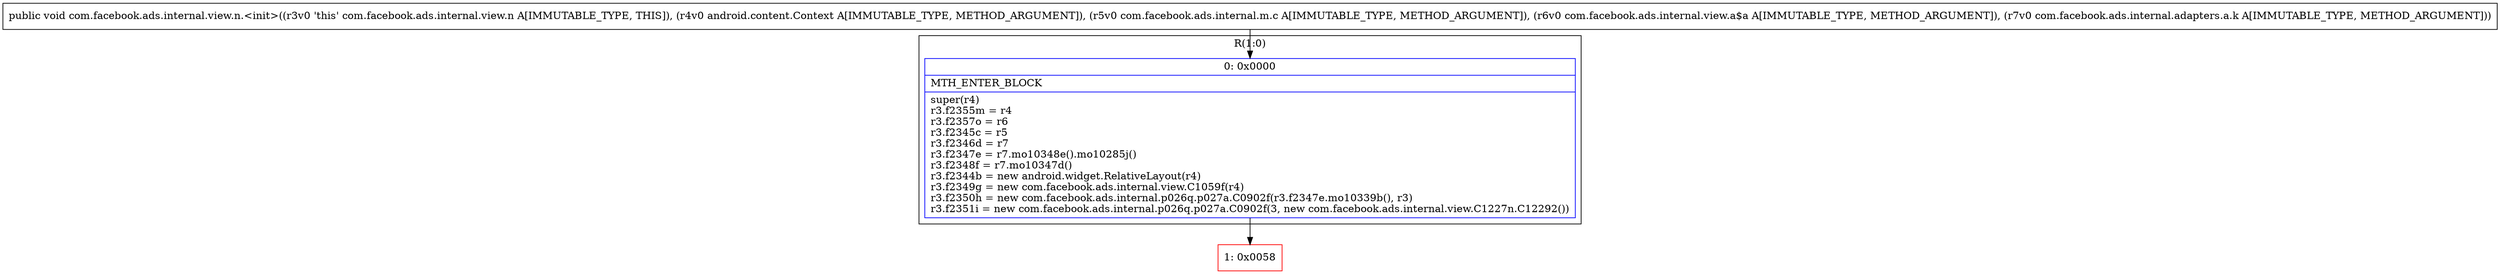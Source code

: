 digraph "CFG forcom.facebook.ads.internal.view.n.\<init\>(Landroid\/content\/Context;Lcom\/facebook\/ads\/internal\/m\/c;Lcom\/facebook\/ads\/internal\/view\/a$a;Lcom\/facebook\/ads\/internal\/adapters\/a\/k;)V" {
subgraph cluster_Region_1582060543 {
label = "R(1:0)";
node [shape=record,color=blue];
Node_0 [shape=record,label="{0\:\ 0x0000|MTH_ENTER_BLOCK\l|super(r4)\lr3.f2355m = r4\lr3.f2357o = r6\lr3.f2345c = r5\lr3.f2346d = r7\lr3.f2347e = r7.mo10348e().mo10285j()\lr3.f2348f = r7.mo10347d()\lr3.f2344b = new android.widget.RelativeLayout(r4)\lr3.f2349g = new com.facebook.ads.internal.view.C1059f(r4)\lr3.f2350h = new com.facebook.ads.internal.p026q.p027a.C0902f(r3.f2347e.mo10339b(), r3)\lr3.f2351i = new com.facebook.ads.internal.p026q.p027a.C0902f(3, new com.facebook.ads.internal.view.C1227n.C12292())\l}"];
}
Node_1 [shape=record,color=red,label="{1\:\ 0x0058}"];
MethodNode[shape=record,label="{public void com.facebook.ads.internal.view.n.\<init\>((r3v0 'this' com.facebook.ads.internal.view.n A[IMMUTABLE_TYPE, THIS]), (r4v0 android.content.Context A[IMMUTABLE_TYPE, METHOD_ARGUMENT]), (r5v0 com.facebook.ads.internal.m.c A[IMMUTABLE_TYPE, METHOD_ARGUMENT]), (r6v0 com.facebook.ads.internal.view.a$a A[IMMUTABLE_TYPE, METHOD_ARGUMENT]), (r7v0 com.facebook.ads.internal.adapters.a.k A[IMMUTABLE_TYPE, METHOD_ARGUMENT])) }"];
MethodNode -> Node_0;
Node_0 -> Node_1;
}

